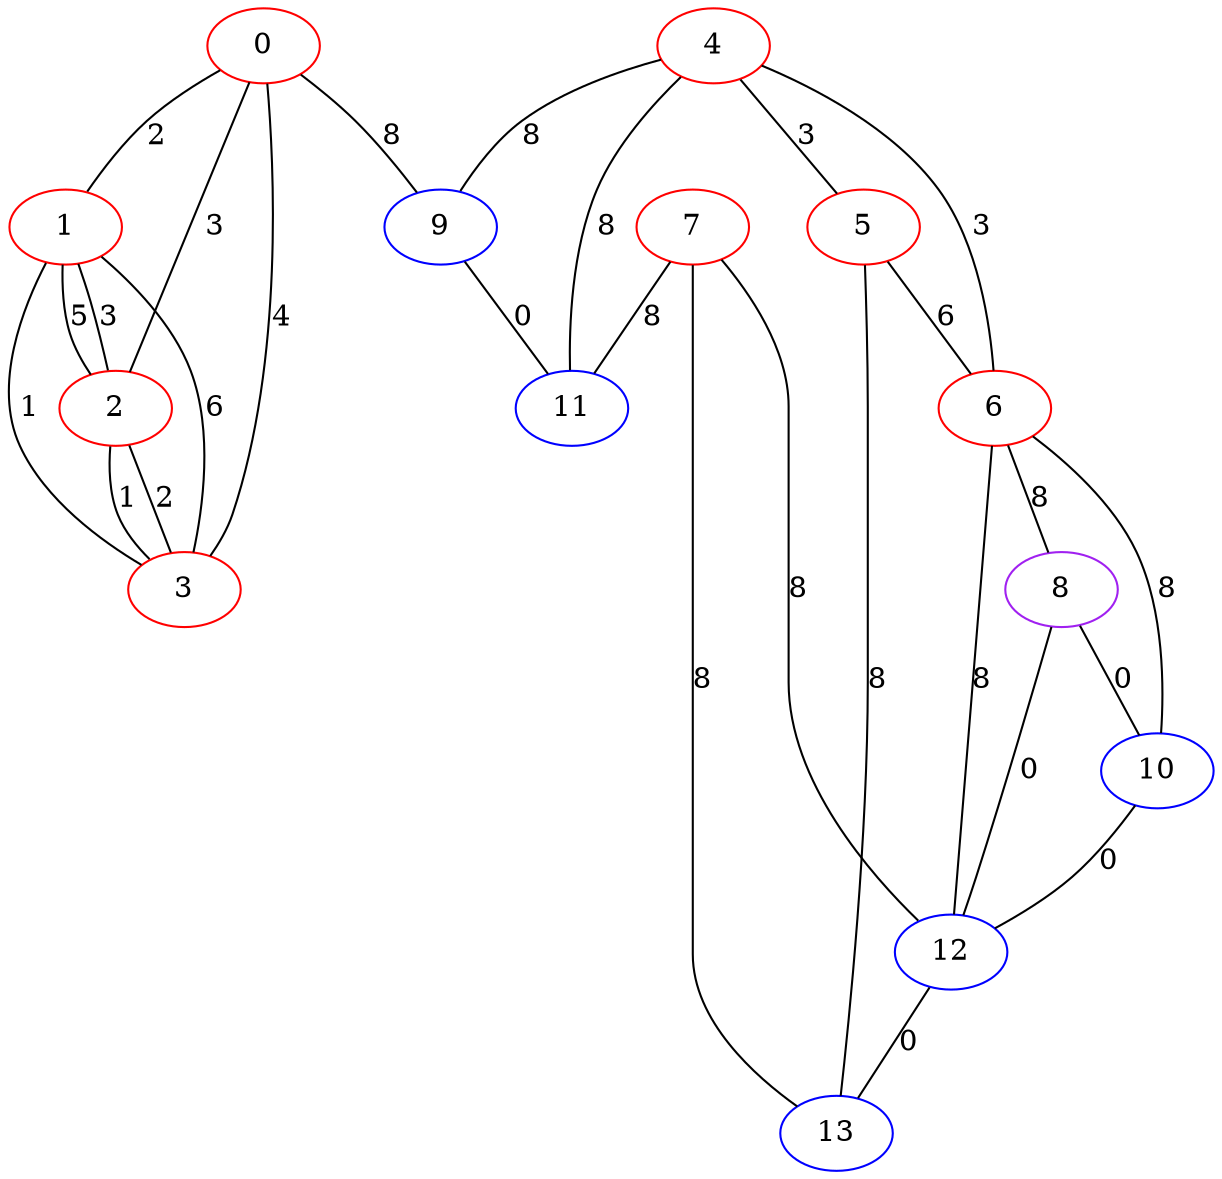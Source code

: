 graph "" {
0 [color=red, weight=1];
1 [color=red, weight=1];
2 [color=red, weight=1];
3 [color=red, weight=1];
4 [color=red, weight=1];
5 [color=red, weight=1];
6 [color=red, weight=1];
7 [color=red, weight=1];
8 [color=purple, weight=4];
9 [color=blue, weight=3];
10 [color=blue, weight=3];
11 [color=blue, weight=3];
12 [color=blue, weight=3];
13 [color=blue, weight=3];
0 -- 1  [key=0, label=2];
0 -- 2  [key=0, label=3];
0 -- 3  [key=0, label=4];
0 -- 9  [key=0, label=8];
1 -- 2  [key=0, label=5];
1 -- 2  [key=1, label=3];
1 -- 3  [key=0, label=6];
1 -- 3  [key=1, label=1];
2 -- 3  [key=0, label=1];
2 -- 3  [key=1, label=2];
4 -- 9  [key=0, label=8];
4 -- 11  [key=0, label=8];
4 -- 5  [key=0, label=3];
4 -- 6  [key=0, label=3];
5 -- 13  [key=0, label=8];
5 -- 6  [key=0, label=6];
6 -- 8  [key=0, label=8];
6 -- 12  [key=0, label=8];
6 -- 10  [key=0, label=8];
7 -- 11  [key=0, label=8];
7 -- 12  [key=0, label=8];
7 -- 13  [key=0, label=8];
8 -- 10  [key=0, label=0];
8 -- 12  [key=0, label=0];
9 -- 11  [key=0, label=0];
10 -- 12  [key=0, label=0];
12 -- 13  [key=0, label=0];
}
